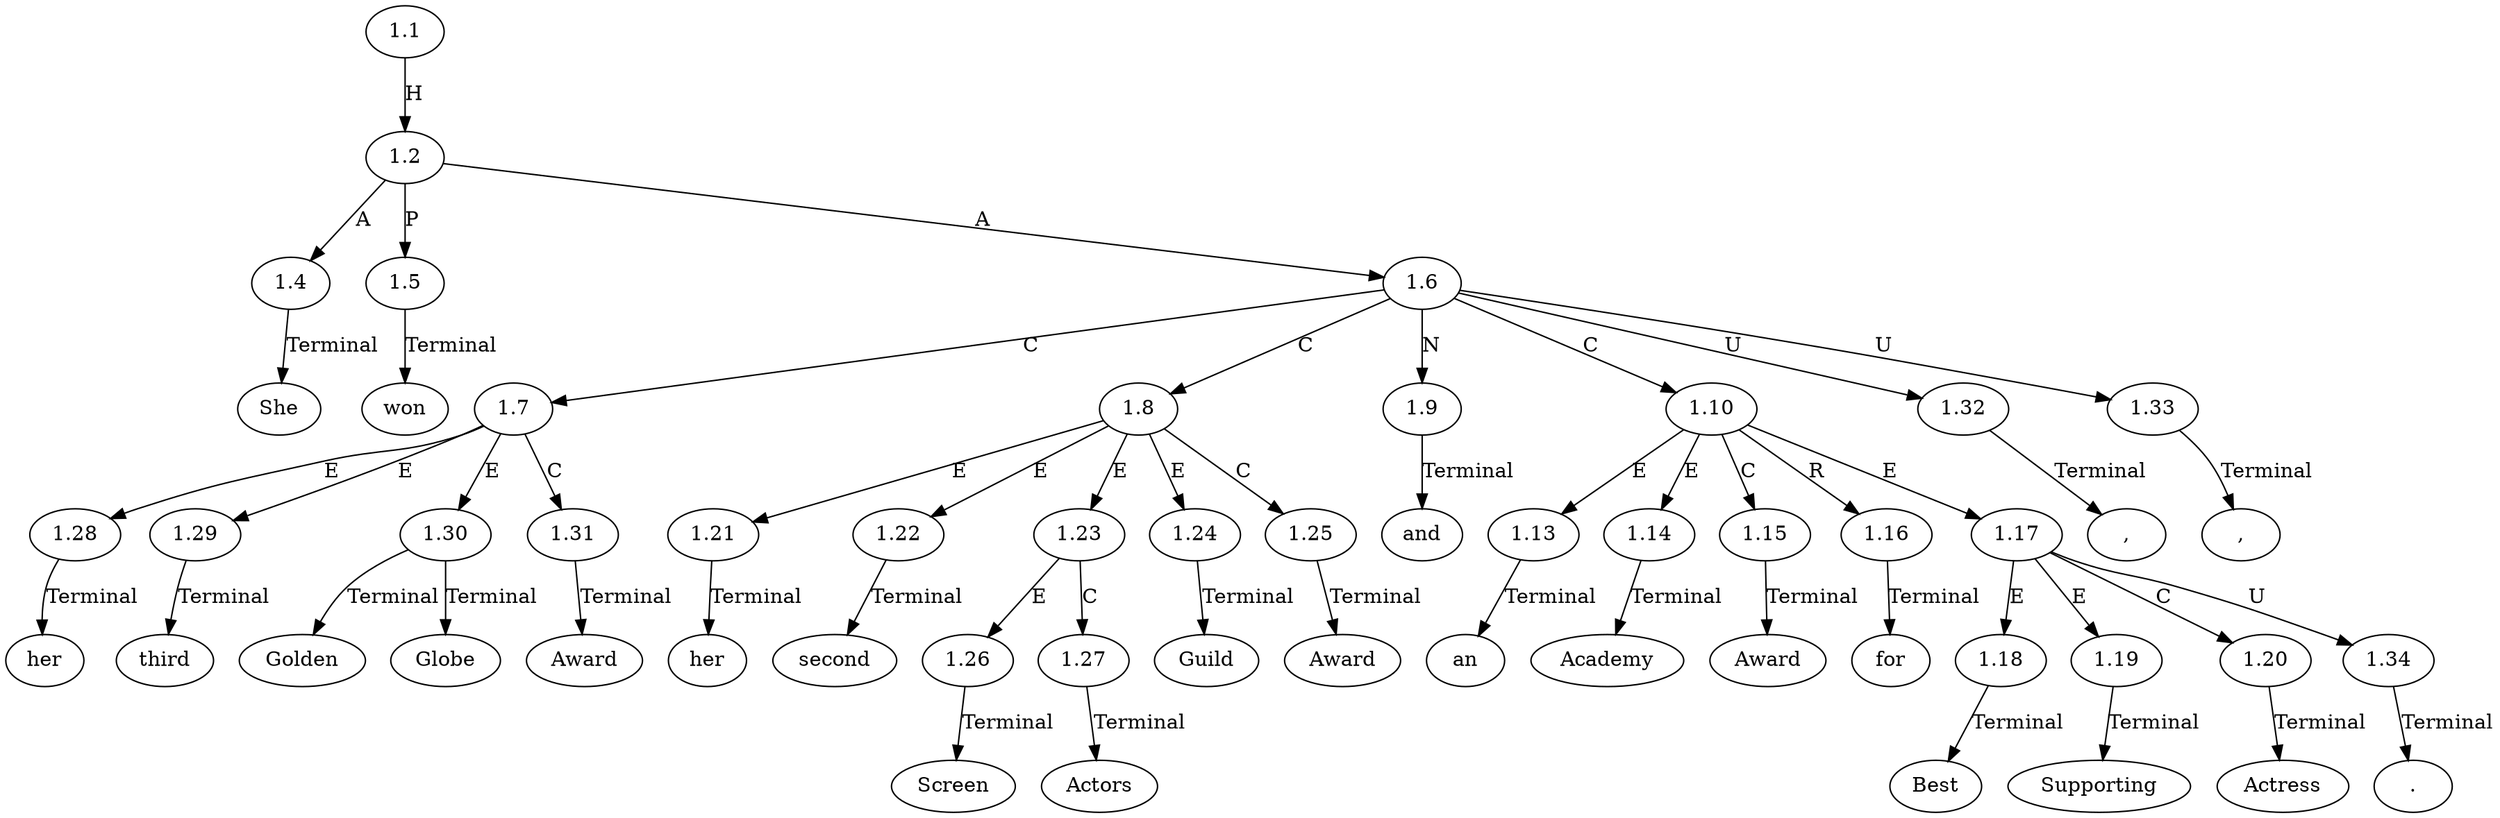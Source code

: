 // Graph
digraph {
	0.1 [label=She ordering=out]
	0.10 [label=second ordering=out]
	0.11 [label=Screen ordering=out]
	0.12 [label=Actors ordering=out]
	0.13 [label=Guild ordering=out]
	0.14 [label=Award ordering=out]
	0.15 [label="," ordering=out]
	0.16 [label=and ordering=out]
	0.17 [label=an ordering=out]
	0.18 [label=Academy ordering=out]
	0.19 [label=Award ordering=out]
	0.2 [label=won ordering=out]
	0.20 [label=for ordering=out]
	0.21 [label=Best ordering=out]
	0.22 [label=Supporting ordering=out]
	0.23 [label=Actress ordering=out]
	0.24 [label="." ordering=out]
	0.3 [label=her ordering=out]
	0.4 [label=third ordering=out]
	0.5 [label=Golden ordering=out]
	0.6 [label=Globe ordering=out]
	0.7 [label=Award ordering=out]
	0.8 [label="," ordering=out]
	0.9 [label=her ordering=out]
	1.1 [label=1.1 ordering=out]
	1.2 [label=1.2 ordering=out]
	1.4 [label=1.4 ordering=out]
	1.5 [label=1.5 ordering=out]
	1.6 [label=1.6 ordering=out]
	1.7 [label=1.7 ordering=out]
	1.8 [label=1.8 ordering=out]
	1.9 [label=1.9 ordering=out]
	1.10 [label=1.10 ordering=out]
	1.13 [label=1.13 ordering=out]
	1.14 [label=1.14 ordering=out]
	1.15 [label=1.15 ordering=out]
	1.16 [label=1.16 ordering=out]
	1.17 [label=1.17 ordering=out]
	1.18 [label=1.18 ordering=out]
	1.19 [label=1.19 ordering=out]
	1.20 [label=1.20 ordering=out]
	1.21 [label=1.21 ordering=out]
	1.22 [label=1.22 ordering=out]
	1.23 [label=1.23 ordering=out]
	1.24 [label=1.24 ordering=out]
	1.25 [label=1.25 ordering=out]
	1.26 [label=1.26 ordering=out]
	1.27 [label=1.27 ordering=out]
	1.28 [label=1.28 ordering=out]
	1.29 [label=1.29 ordering=out]
	1.30 [label=1.30 ordering=out]
	1.31 [label=1.31 ordering=out]
	1.32 [label=1.32 ordering=out]
	1.33 [label=1.33 ordering=out]
	1.34 [label=1.34 ordering=out]
	1.1 -> 1.2 [label=H ordering=out]
	1.2 -> 1.4 [label=A ordering=out]
	1.2 -> 1.5 [label=P ordering=out]
	1.2 -> 1.6 [label=A ordering=out]
	1.4 -> 0.1 [label=Terminal ordering=out]
	1.5 -> 0.2 [label=Terminal ordering=out]
	1.6 -> 1.7 [label=C ordering=out]
	1.6 -> 1.8 [label=C ordering=out]
	1.6 -> 1.9 [label=N ordering=out]
	1.6 -> 1.10 [label=C ordering=out]
	1.6 -> 1.32 [label=U ordering=out]
	1.6 -> 1.33 [label=U ordering=out]
	1.7 -> 1.28 [label=E ordering=out]
	1.7 -> 1.29 [label=E ordering=out]
	1.7 -> 1.30 [label=E ordering=out]
	1.7 -> 1.31 [label=C ordering=out]
	1.8 -> 1.21 [label=E ordering=out]
	1.8 -> 1.22 [label=E ordering=out]
	1.8 -> 1.23 [label=E ordering=out]
	1.8 -> 1.24 [label=E ordering=out]
	1.8 -> 1.25 [label=C ordering=out]
	1.9 -> 0.16 [label=Terminal ordering=out]
	1.10 -> 1.13 [label=E ordering=out]
	1.10 -> 1.14 [label=E ordering=out]
	1.10 -> 1.15 [label=C ordering=out]
	1.10 -> 1.16 [label=R ordering=out]
	1.10 -> 1.17 [label=E ordering=out]
	1.13 -> 0.17 [label=Terminal ordering=out]
	1.14 -> 0.18 [label=Terminal ordering=out]
	1.15 -> 0.19 [label=Terminal ordering=out]
	1.16 -> 0.20 [label=Terminal ordering=out]
	1.17 -> 1.18 [label=E ordering=out]
	1.17 -> 1.19 [label=E ordering=out]
	1.17 -> 1.20 [label=C ordering=out]
	1.17 -> 1.34 [label=U ordering=out]
	1.18 -> 0.21 [label=Terminal ordering=out]
	1.19 -> 0.22 [label=Terminal ordering=out]
	1.20 -> 0.23 [label=Terminal ordering=out]
	1.21 -> 0.9 [label=Terminal ordering=out]
	1.22 -> 0.10 [label=Terminal ordering=out]
	1.23 -> 1.26 [label=E ordering=out]
	1.23 -> 1.27 [label=C ordering=out]
	1.24 -> 0.13 [label=Terminal ordering=out]
	1.25 -> 0.14 [label=Terminal ordering=out]
	1.26 -> 0.11 [label=Terminal ordering=out]
	1.27 -> 0.12 [label=Terminal ordering=out]
	1.28 -> 0.3 [label=Terminal ordering=out]
	1.29 -> 0.4 [label=Terminal ordering=out]
	1.30 -> 0.5 [label=Terminal ordering=out]
	1.30 -> 0.6 [label=Terminal ordering=out]
	1.31 -> 0.7 [label=Terminal ordering=out]
	1.32 -> 0.8 [label=Terminal ordering=out]
	1.33 -> 0.15 [label=Terminal ordering=out]
	1.34 -> 0.24 [label=Terminal ordering=out]
}
